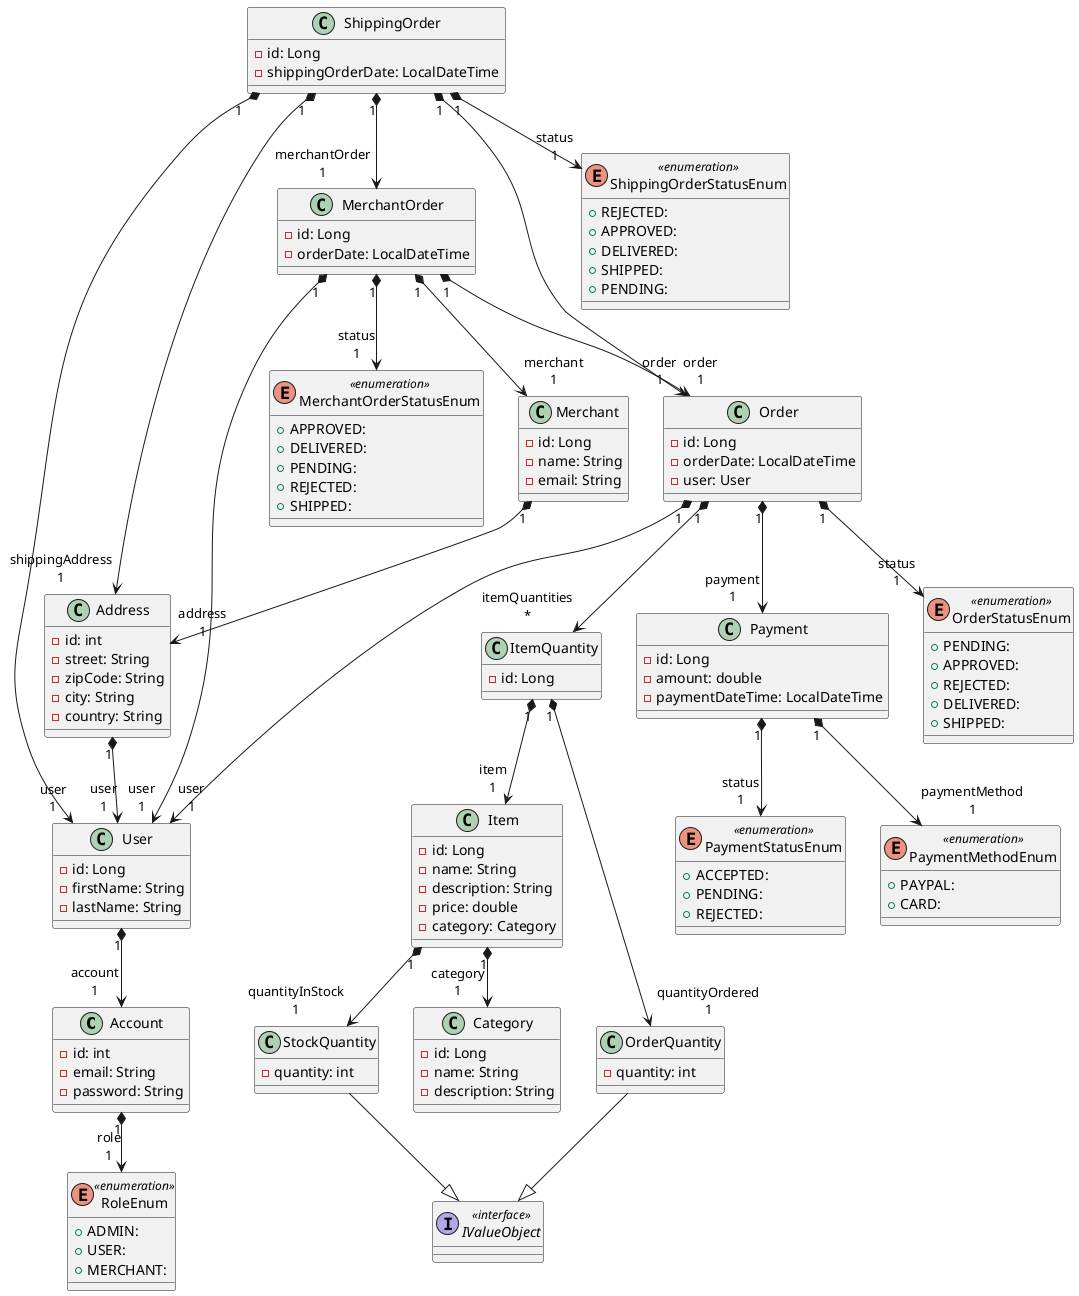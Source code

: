 @startuml

class Account {
  - id: int
  - email: String
  - password: String
}
class Address {
  - id: int
  - street: String
  - zipCode: String
  - city: String
  - country: String
}
class Category {
  - id: Long
  - name: String
  - description: String
}
class Item {
  - id: Long
  - name: String
  - description: String
  - price: double
  - category: Category
}
class Merchant {
  - id: Long
  - name: String
  - email: String
}
class MerchantOrder {
  - id: Long
  - orderDate: LocalDateTime
}
class Order {
  - id: Long
  - orderDate: LocalDateTime
  - user: User
}
class Payment {
  - id: Long
  - amount: double
  - paymentDateTime: LocalDateTime
}
class ShippingOrder {
  - id: Long
  - shippingOrderDate: LocalDateTime
}
class User {
  - id: Long
  - firstName: String
  - lastName: String
}
interface IValueObject << interface >>
class ItemQuantity {
  - id: Long
}
class OrderQuantity {
  - quantity: int
}
class StockQuantity {
  - quantity: int
}
enum MerchantOrderStatusEnum << enumeration >> {
  + APPROVED:
  + DELIVERED:
  + PENDING:
  + REJECTED:
  + SHIPPED:
}
enum OrderStatusEnum << enumeration >> {
  + PENDING:
  + APPROVED:
  + REJECTED:
  + DELIVERED:
  + SHIPPED:
}
enum PaymentMethodEnum << enumeration >> {
  + PAYPAL:
  + CARD:
}
enum PaymentStatusEnum << enumeration >> {
  + ACCEPTED:
  + PENDING:
  + REJECTED:
}
enum RoleEnum << enumeration >> {
  + ADMIN:
  + USER:
  + MERCHANT:
}
enum ShippingOrderStatusEnum << enumeration >> {
  + REJECTED:
  + APPROVED:
  + DELIVERED:
  + SHIPPED:
  + PENDING:
}

Account                 "1" *--> "role\n1" RoleEnum
Address                 "1" *--> "user\n1" User
Item                    "1" *--> "category\n1" Category
Item                    "1" *--> "quantityInStock\n1" StockQuantity
ItemQuantity            "1" *--> "item\n1" Item
ItemQuantity            "1" *--> "quantityOrdered\n1" OrderQuantity
Merchant                "1" *--> "address\n1" Address
MerchantOrder           "1" *--> "merchant\n1" Merchant
MerchantOrder           "1" *--> "status\n1" MerchantOrderStatusEnum
MerchantOrder           "1" *--> "order\n1" Order
MerchantOrder           "1" *--> "user\n1" User
Order                   "1" *--> "itemQuantities\n*" ItemQuantity
Order                   "1" *--> "status\n1" OrderStatusEnum
Order                   "1" *--> "payment\n1" Payment
Order                   "1" *--> "user\n1" User
Payment                 "1" *--> "paymentMethod\n1" PaymentMethodEnum
Payment                 "1" *--> "status\n1" PaymentStatusEnum
ShippingOrder           "1" *--> "shippingAddress\n1" Address
ShippingOrder           "1" *--> "merchantOrder\n1" MerchantOrder
ShippingOrder           "1" *--> "order\n1" Order
ShippingOrder           "1" *--> "status\n1" ShippingOrderStatusEnum
ShippingOrder           "1" *--> "user\n1" User
User                    "1" *--> "account\n1" Account
OrderQuantity            --^  IValueObject
StockQuantity            --^  IValueObject
@enduml
